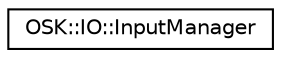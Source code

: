 digraph "Representación gráfica de la clase"
{
 // LATEX_PDF_SIZE
  edge [fontname="Helvetica",fontsize="10",labelfontname="Helvetica",labelfontsize="10"];
  node [fontname="Helvetica",fontsize="10",shape=record];
  rankdir="LR";
  Node0 [label="OSK::IO::InputManager",height=0.2,width=0.4,color="black", fillcolor="white", style="filled",URL="$class_o_s_k_1_1_i_o_1_1_input_manager.html",tooltip="Maneja los input listeners del juego, llamando a sus funciones cuando sea necesario."];
}
